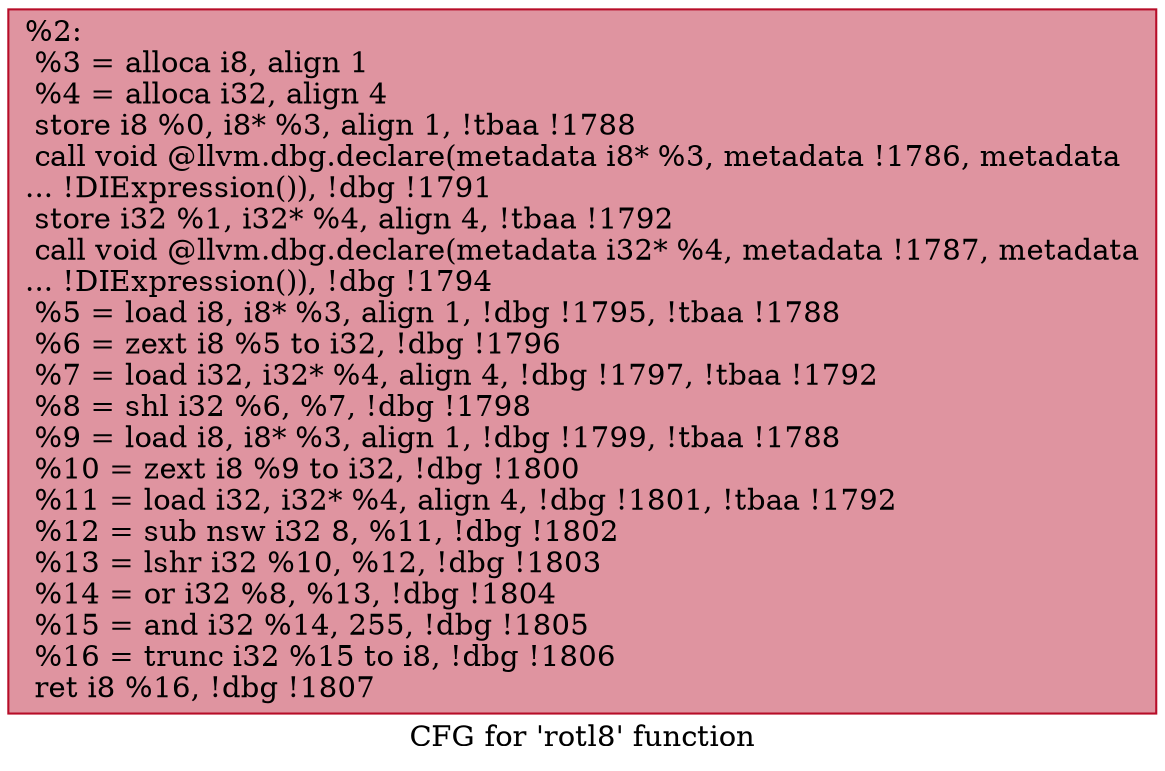 digraph "CFG for 'rotl8' function" {
	label="CFG for 'rotl8' function";

	Node0x28ad4f0 [shape=record,color="#b70d28ff", style=filled, fillcolor="#b70d2870",label="{%2:\l  %3 = alloca i8, align 1\l  %4 = alloca i32, align 4\l  store i8 %0, i8* %3, align 1, !tbaa !1788\l  call void @llvm.dbg.declare(metadata i8* %3, metadata !1786, metadata\l... !DIExpression()), !dbg !1791\l  store i32 %1, i32* %4, align 4, !tbaa !1792\l  call void @llvm.dbg.declare(metadata i32* %4, metadata !1787, metadata\l... !DIExpression()), !dbg !1794\l  %5 = load i8, i8* %3, align 1, !dbg !1795, !tbaa !1788\l  %6 = zext i8 %5 to i32, !dbg !1796\l  %7 = load i32, i32* %4, align 4, !dbg !1797, !tbaa !1792\l  %8 = shl i32 %6, %7, !dbg !1798\l  %9 = load i8, i8* %3, align 1, !dbg !1799, !tbaa !1788\l  %10 = zext i8 %9 to i32, !dbg !1800\l  %11 = load i32, i32* %4, align 4, !dbg !1801, !tbaa !1792\l  %12 = sub nsw i32 8, %11, !dbg !1802\l  %13 = lshr i32 %10, %12, !dbg !1803\l  %14 = or i32 %8, %13, !dbg !1804\l  %15 = and i32 %14, 255, !dbg !1805\l  %16 = trunc i32 %15 to i8, !dbg !1806\l  ret i8 %16, !dbg !1807\l}"];
}
